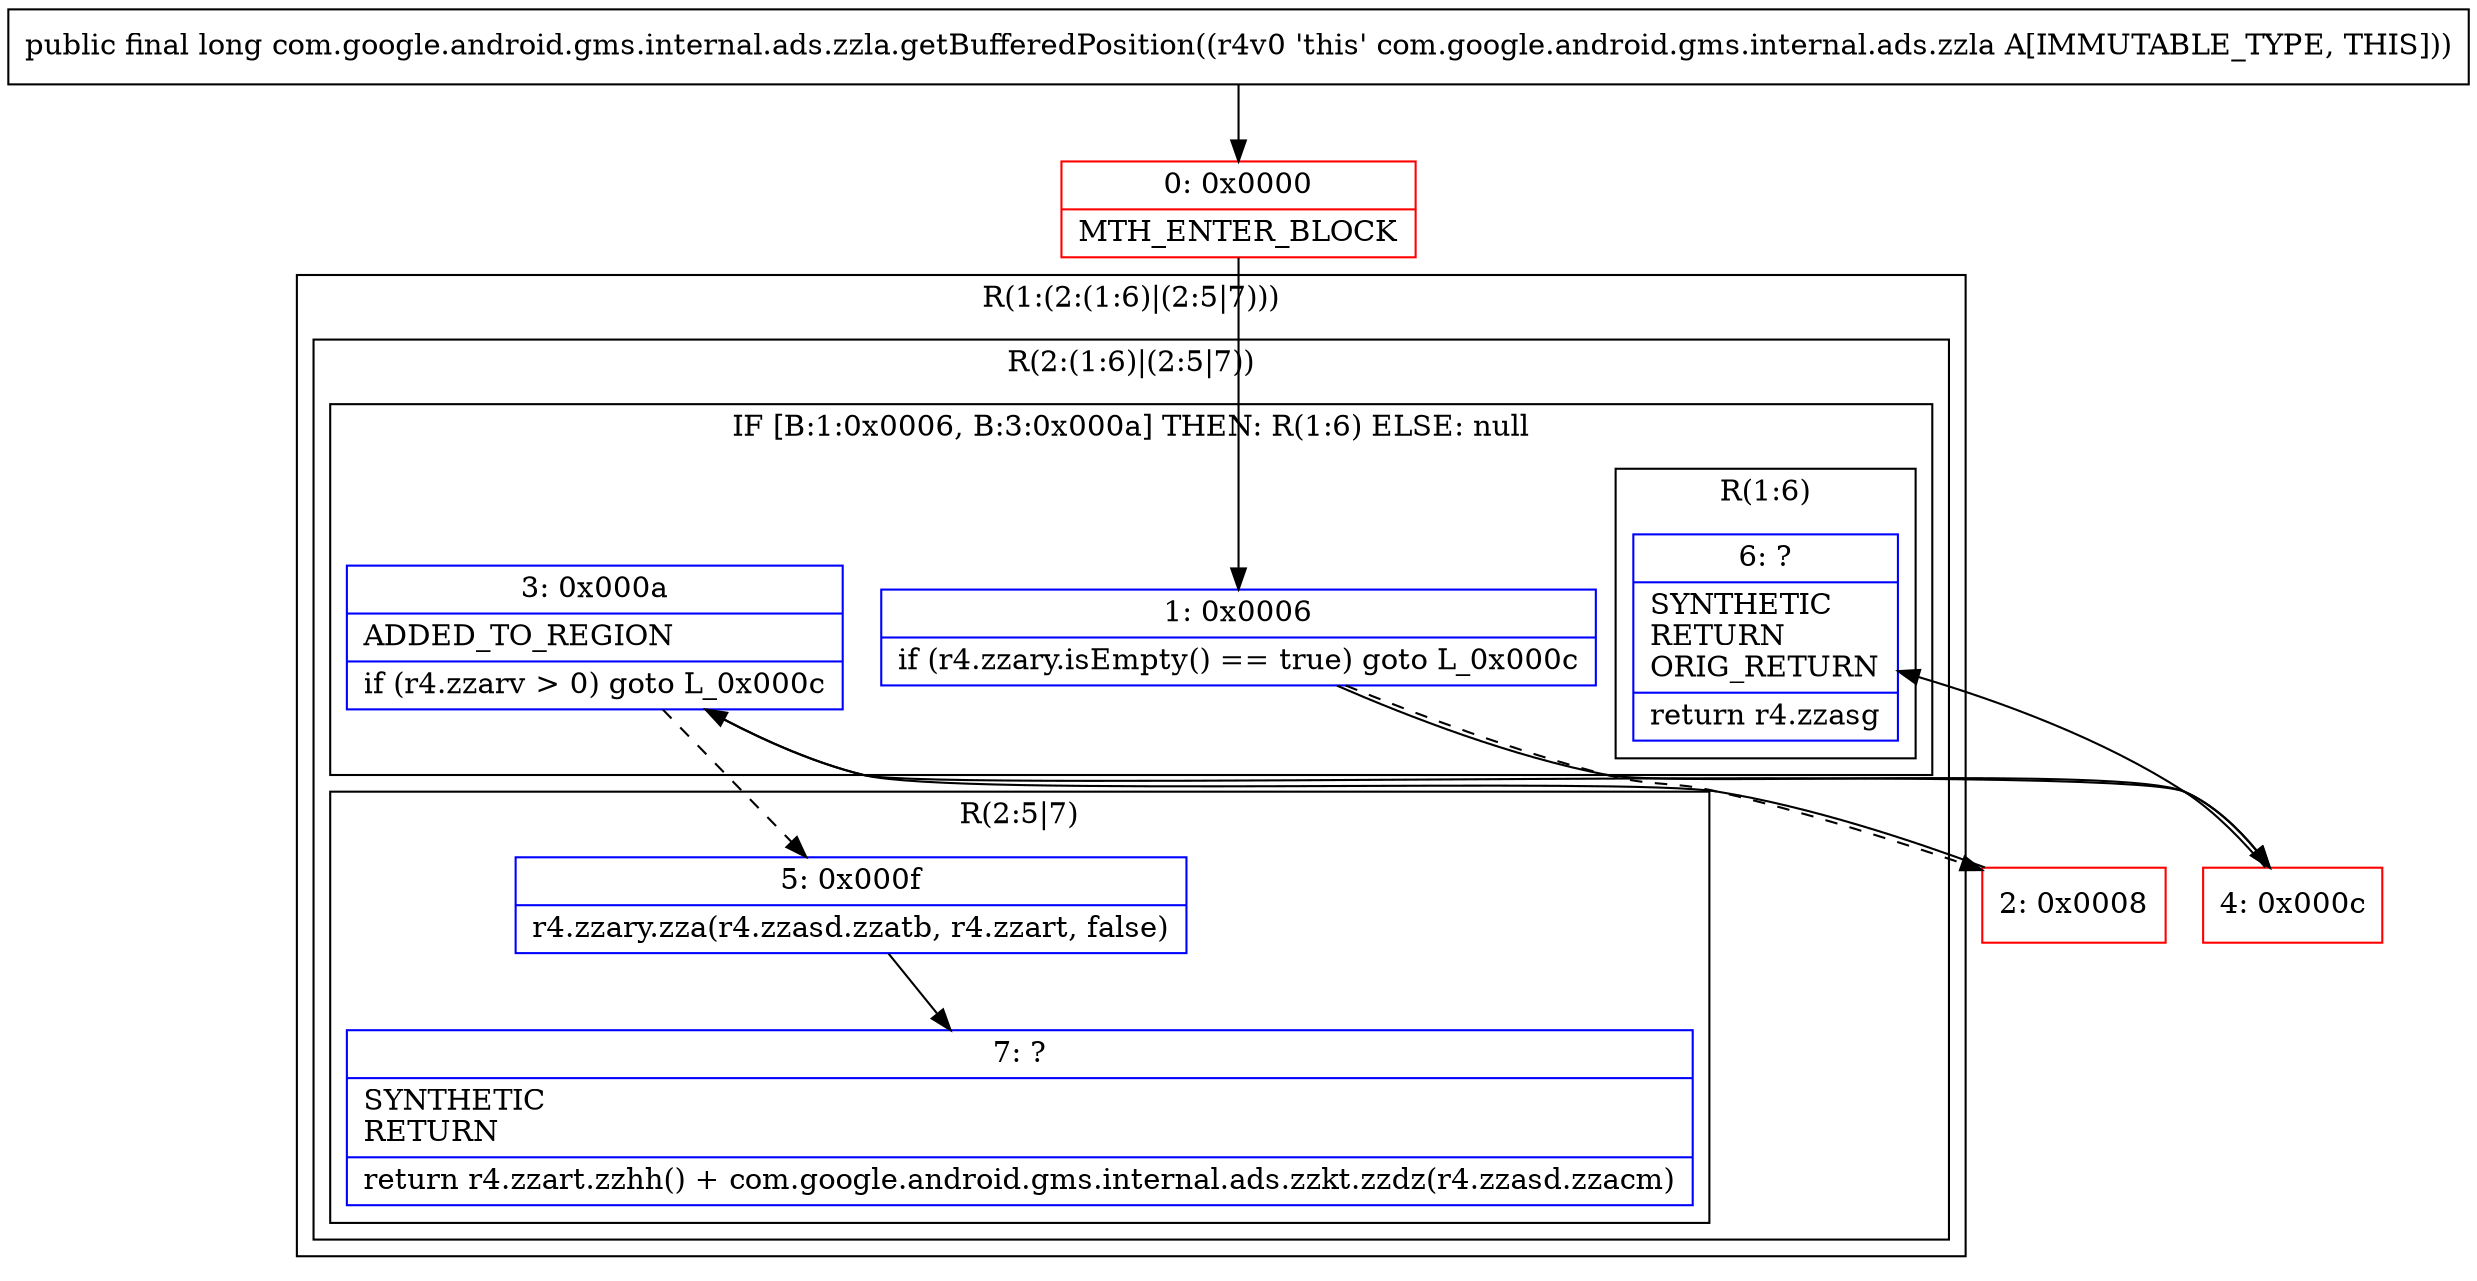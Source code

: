 digraph "CFG forcom.google.android.gms.internal.ads.zzla.getBufferedPosition()J" {
subgraph cluster_Region_2086795616 {
label = "R(1:(2:(1:6)|(2:5|7)))";
node [shape=record,color=blue];
subgraph cluster_Region_601534279 {
label = "R(2:(1:6)|(2:5|7))";
node [shape=record,color=blue];
subgraph cluster_IfRegion_1586532331 {
label = "IF [B:1:0x0006, B:3:0x000a] THEN: R(1:6) ELSE: null";
node [shape=record,color=blue];
Node_1 [shape=record,label="{1\:\ 0x0006|if (r4.zzary.isEmpty() == true) goto L_0x000c\l}"];
Node_3 [shape=record,label="{3\:\ 0x000a|ADDED_TO_REGION\l|if (r4.zzarv \> 0) goto L_0x000c\l}"];
subgraph cluster_Region_1783425406 {
label = "R(1:6)";
node [shape=record,color=blue];
Node_6 [shape=record,label="{6\:\ ?|SYNTHETIC\lRETURN\lORIG_RETURN\l|return r4.zzasg\l}"];
}
}
subgraph cluster_Region_420849582 {
label = "R(2:5|7)";
node [shape=record,color=blue];
Node_5 [shape=record,label="{5\:\ 0x000f|r4.zzary.zza(r4.zzasd.zzatb, r4.zzart, false)\l}"];
Node_7 [shape=record,label="{7\:\ ?|SYNTHETIC\lRETURN\l|return r4.zzart.zzhh() + com.google.android.gms.internal.ads.zzkt.zzdz(r4.zzasd.zzacm)\l}"];
}
}
}
Node_0 [shape=record,color=red,label="{0\:\ 0x0000|MTH_ENTER_BLOCK\l}"];
Node_2 [shape=record,color=red,label="{2\:\ 0x0008}"];
Node_4 [shape=record,color=red,label="{4\:\ 0x000c}"];
MethodNode[shape=record,label="{public final long com.google.android.gms.internal.ads.zzla.getBufferedPosition((r4v0 'this' com.google.android.gms.internal.ads.zzla A[IMMUTABLE_TYPE, THIS])) }"];
MethodNode -> Node_0;
Node_1 -> Node_2[style=dashed];
Node_1 -> Node_4;
Node_3 -> Node_4;
Node_3 -> Node_5[style=dashed];
Node_5 -> Node_7;
Node_0 -> Node_1;
Node_2 -> Node_3;
Node_4 -> Node_6;
}

